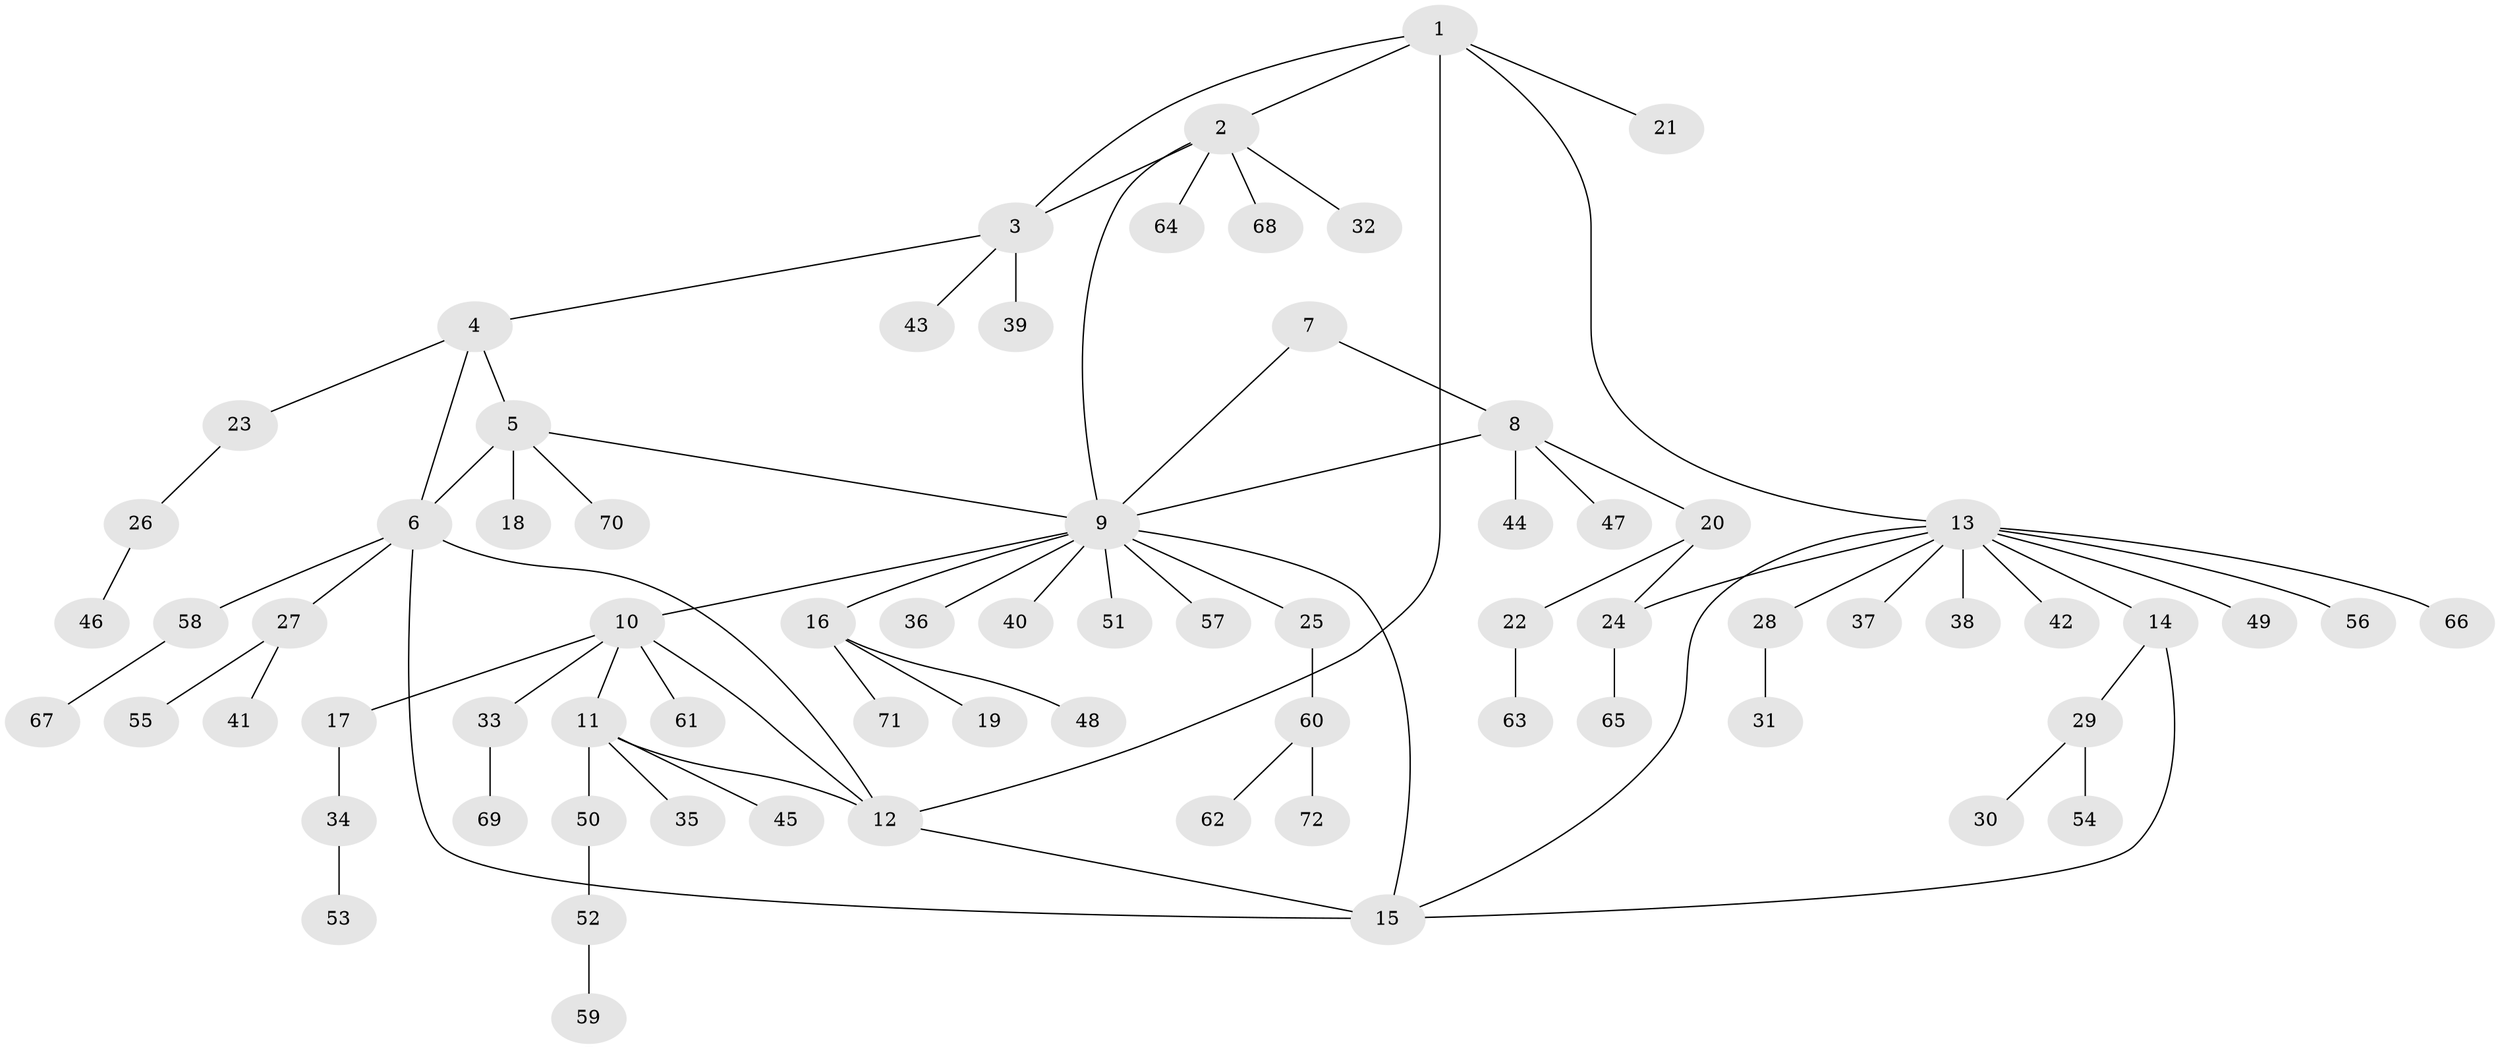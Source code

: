 // Generated by graph-tools (version 1.1) at 2025/50/03/09/25 03:50:32]
// undirected, 72 vertices, 83 edges
graph export_dot {
graph [start="1"]
  node [color=gray90,style=filled];
  1;
  2;
  3;
  4;
  5;
  6;
  7;
  8;
  9;
  10;
  11;
  12;
  13;
  14;
  15;
  16;
  17;
  18;
  19;
  20;
  21;
  22;
  23;
  24;
  25;
  26;
  27;
  28;
  29;
  30;
  31;
  32;
  33;
  34;
  35;
  36;
  37;
  38;
  39;
  40;
  41;
  42;
  43;
  44;
  45;
  46;
  47;
  48;
  49;
  50;
  51;
  52;
  53;
  54;
  55;
  56;
  57;
  58;
  59;
  60;
  61;
  62;
  63;
  64;
  65;
  66;
  67;
  68;
  69;
  70;
  71;
  72;
  1 -- 2;
  1 -- 3;
  1 -- 12;
  1 -- 13;
  1 -- 21;
  2 -- 3;
  2 -- 9;
  2 -- 32;
  2 -- 64;
  2 -- 68;
  3 -- 4;
  3 -- 39;
  3 -- 43;
  4 -- 5;
  4 -- 6;
  4 -- 23;
  5 -- 6;
  5 -- 9;
  5 -- 18;
  5 -- 70;
  6 -- 12;
  6 -- 15;
  6 -- 27;
  6 -- 58;
  7 -- 8;
  7 -- 9;
  8 -- 9;
  8 -- 20;
  8 -- 44;
  8 -- 47;
  9 -- 10;
  9 -- 15;
  9 -- 16;
  9 -- 25;
  9 -- 36;
  9 -- 40;
  9 -- 51;
  9 -- 57;
  10 -- 11;
  10 -- 12;
  10 -- 17;
  10 -- 33;
  10 -- 61;
  11 -- 12;
  11 -- 35;
  11 -- 45;
  11 -- 50;
  12 -- 15;
  13 -- 14;
  13 -- 15;
  13 -- 24;
  13 -- 28;
  13 -- 37;
  13 -- 38;
  13 -- 42;
  13 -- 49;
  13 -- 56;
  13 -- 66;
  14 -- 15;
  14 -- 29;
  16 -- 19;
  16 -- 48;
  16 -- 71;
  17 -- 34;
  20 -- 22;
  20 -- 24;
  22 -- 63;
  23 -- 26;
  24 -- 65;
  25 -- 60;
  26 -- 46;
  27 -- 41;
  27 -- 55;
  28 -- 31;
  29 -- 30;
  29 -- 54;
  33 -- 69;
  34 -- 53;
  50 -- 52;
  52 -- 59;
  58 -- 67;
  60 -- 62;
  60 -- 72;
}
